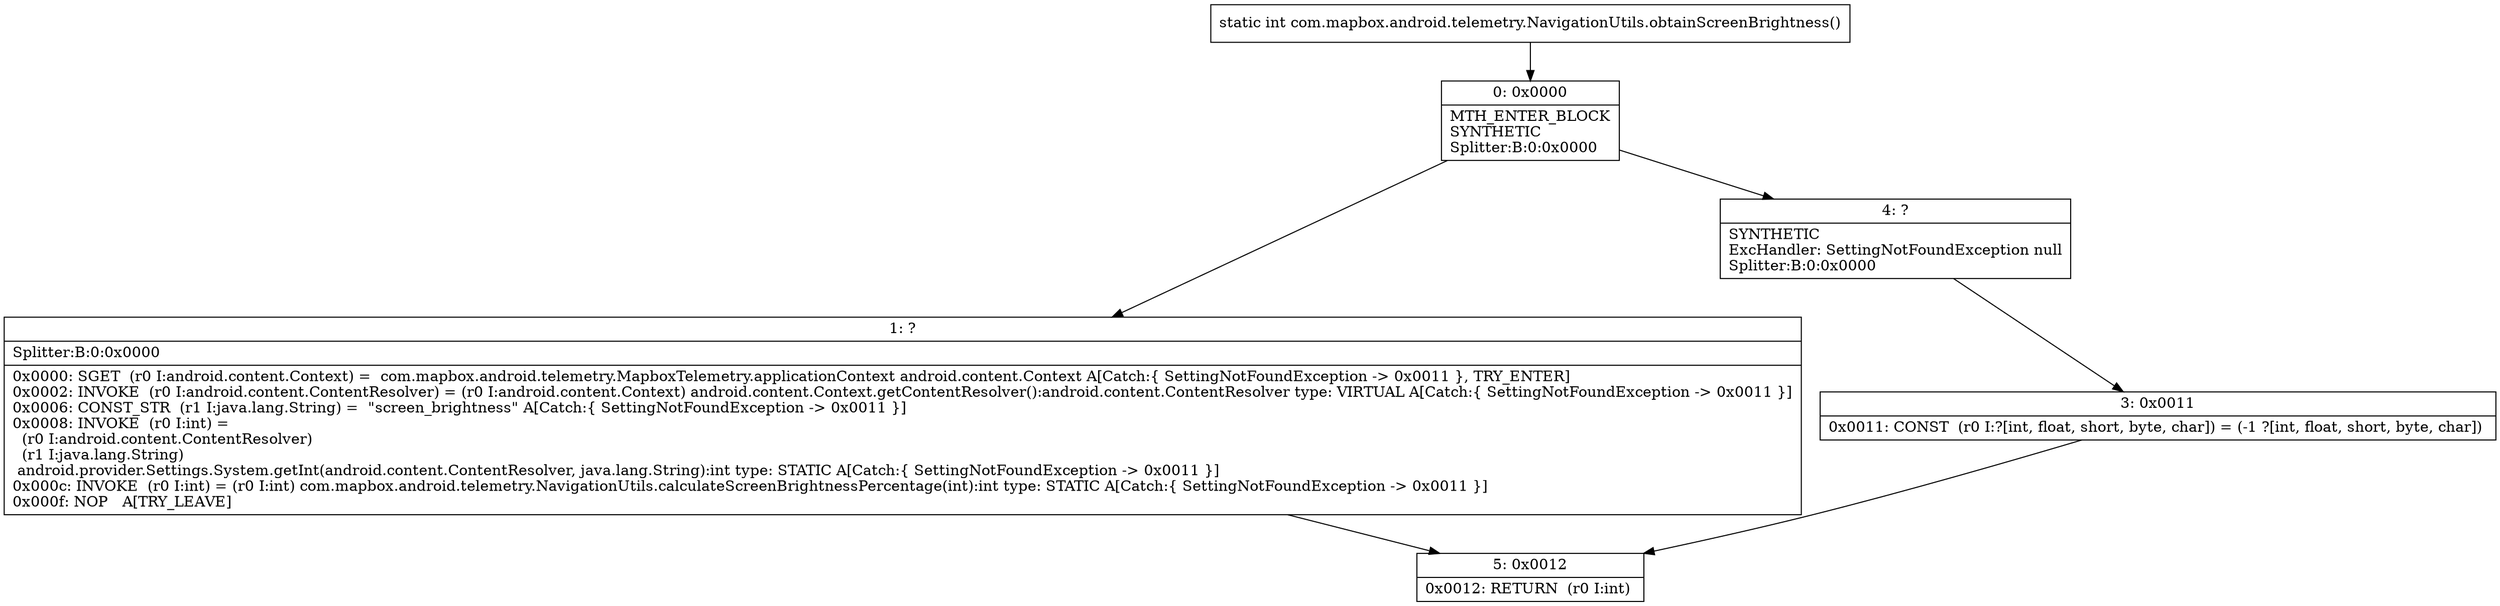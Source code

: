 digraph "CFG forcom.mapbox.android.telemetry.NavigationUtils.obtainScreenBrightness()I" {
Node_0 [shape=record,label="{0\:\ 0x0000|MTH_ENTER_BLOCK\lSYNTHETIC\lSplitter:B:0:0x0000\l}"];
Node_1 [shape=record,label="{1\:\ ?|Splitter:B:0:0x0000\l|0x0000: SGET  (r0 I:android.content.Context) =  com.mapbox.android.telemetry.MapboxTelemetry.applicationContext android.content.Context A[Catch:\{ SettingNotFoundException \-\> 0x0011 \}, TRY_ENTER]\l0x0002: INVOKE  (r0 I:android.content.ContentResolver) = (r0 I:android.content.Context) android.content.Context.getContentResolver():android.content.ContentResolver type: VIRTUAL A[Catch:\{ SettingNotFoundException \-\> 0x0011 \}]\l0x0006: CONST_STR  (r1 I:java.lang.String) =  \"screen_brightness\" A[Catch:\{ SettingNotFoundException \-\> 0x0011 \}]\l0x0008: INVOKE  (r0 I:int) = \l  (r0 I:android.content.ContentResolver)\l  (r1 I:java.lang.String)\l android.provider.Settings.System.getInt(android.content.ContentResolver, java.lang.String):int type: STATIC A[Catch:\{ SettingNotFoundException \-\> 0x0011 \}]\l0x000c: INVOKE  (r0 I:int) = (r0 I:int) com.mapbox.android.telemetry.NavigationUtils.calculateScreenBrightnessPercentage(int):int type: STATIC A[Catch:\{ SettingNotFoundException \-\> 0x0011 \}]\l0x000f: NOP   A[TRY_LEAVE]\l}"];
Node_3 [shape=record,label="{3\:\ 0x0011|0x0011: CONST  (r0 I:?[int, float, short, byte, char]) = (\-1 ?[int, float, short, byte, char]) \l}"];
Node_4 [shape=record,label="{4\:\ ?|SYNTHETIC\lExcHandler: SettingNotFoundException null\lSplitter:B:0:0x0000\l}"];
Node_5 [shape=record,label="{5\:\ 0x0012|0x0012: RETURN  (r0 I:int) \l}"];
MethodNode[shape=record,label="{static int com.mapbox.android.telemetry.NavigationUtils.obtainScreenBrightness() }"];
MethodNode -> Node_0;
Node_0 -> Node_1;
Node_0 -> Node_4;
Node_1 -> Node_5;
Node_3 -> Node_5;
Node_4 -> Node_3;
}

